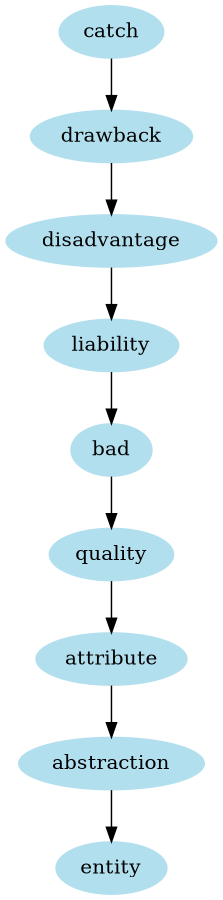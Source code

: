digraph unix {
	node [color=lightblue2 style=filled]
	size="6,6"
	catch -> drawback
	drawback -> disadvantage
	disadvantage -> liability
	liability -> bad
	bad -> quality
	quality -> attribute
	attribute -> abstraction
	abstraction -> entity
}
